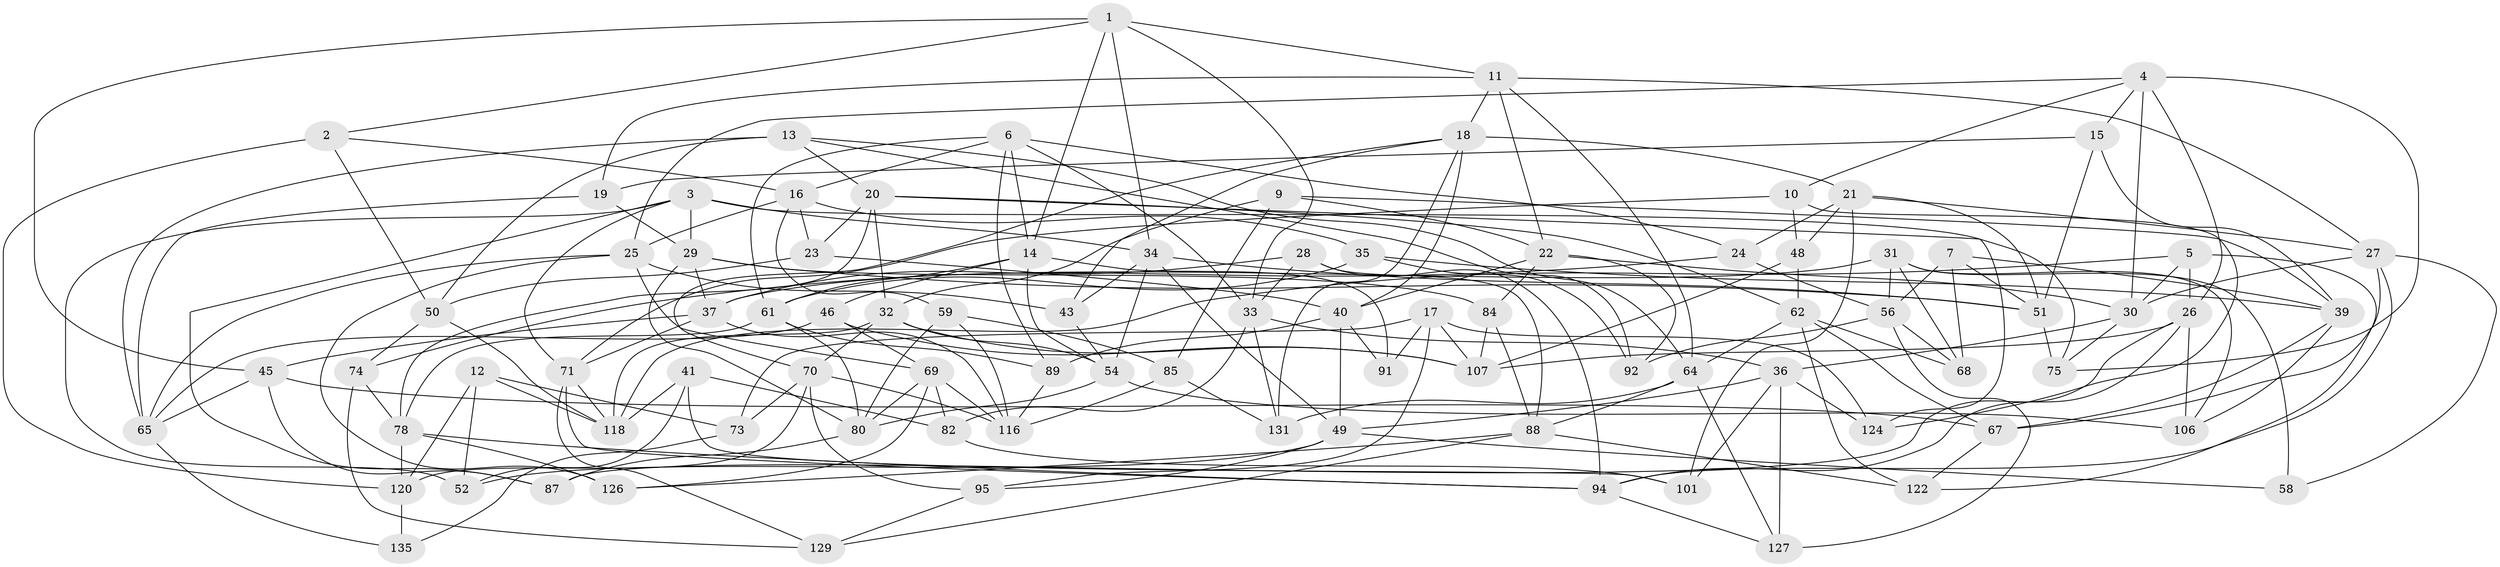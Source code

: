 // original degree distribution, {4: 1.0}
// Generated by graph-tools (version 1.1) at 2025/11/02/27/25 16:11:48]
// undirected, 88 vertices, 219 edges
graph export_dot {
graph [start="1"]
  node [color=gray90,style=filled];
  1 [super="+8"];
  2;
  3 [super="+114"];
  4 [super="+121"];
  5;
  6 [super="+72"];
  7;
  9;
  10;
  11 [super="+99"];
  12;
  13 [super="+38"];
  14 [super="+53"];
  15;
  16 [super="+60"];
  17 [super="+42"];
  18 [super="+105"];
  19;
  20 [super="+119"];
  21 [super="+125"];
  22 [super="+96"];
  23;
  24;
  25 [super="+113"];
  26 [super="+57"];
  27 [super="+104"];
  28;
  29 [super="+128"];
  30 [super="+108"];
  31 [super="+47"];
  32 [super="+81"];
  33 [super="+97"];
  34 [super="+117"];
  35;
  36 [super="+115"];
  37 [super="+76"];
  39 [super="+98"];
  40 [super="+44"];
  41;
  43;
  45 [super="+83"];
  46;
  48;
  49 [super="+79"];
  50 [super="+77"];
  51 [super="+100"];
  52;
  54 [super="+55"];
  56 [super="+63"];
  58;
  59;
  61 [super="+112"];
  62 [super="+66"];
  64 [super="+93"];
  65 [super="+132"];
  67 [super="+102"];
  68;
  69 [super="+86"];
  70 [super="+111"];
  71 [super="+136"];
  73;
  74;
  75;
  78 [super="+90"];
  80 [super="+110"];
  82;
  84;
  85;
  87;
  88 [super="+103"];
  89;
  91;
  92;
  94 [super="+133"];
  95;
  101;
  106;
  107 [super="+109"];
  116 [super="+123"];
  118 [super="+130"];
  120 [super="+134"];
  122;
  124;
  126;
  127;
  129;
  131;
  135;
  1 -- 45;
  1 -- 33;
  1 -- 11;
  1 -- 2;
  1 -- 14;
  1 -- 34;
  2 -- 16;
  2 -- 120;
  2 -- 50;
  3 -- 29;
  3 -- 34;
  3 -- 75;
  3 -- 52;
  3 -- 87;
  3 -- 71;
  4 -- 10;
  4 -- 25;
  4 -- 75;
  4 -- 15;
  4 -- 26;
  4 -- 30;
  5 -- 26;
  5 -- 118;
  5 -- 122;
  5 -- 30;
  6 -- 24;
  6 -- 16;
  6 -- 89;
  6 -- 33;
  6 -- 61;
  6 -- 14;
  7 -- 39;
  7 -- 68;
  7 -- 51;
  7 -- 56;
  9 -- 22;
  9 -- 39;
  9 -- 85;
  9 -- 32;
  10 -- 48;
  10 -- 71;
  10 -- 124;
  11 -- 22;
  11 -- 64;
  11 -- 27;
  11 -- 18;
  11 -- 19;
  12 -- 120;
  12 -- 73;
  12 -- 52;
  12 -- 118;
  13 -- 50 [weight=2];
  13 -- 92;
  13 -- 64;
  13 -- 65;
  13 -- 20;
  14 -- 46;
  14 -- 61;
  14 -- 54;
  14 -- 91;
  15 -- 51;
  15 -- 19;
  15 -- 39;
  16 -- 59;
  16 -- 23;
  16 -- 25;
  16 -- 35;
  17 -- 107;
  17 -- 95;
  17 -- 91 [weight=2];
  17 -- 73;
  17 -- 124;
  18 -- 70;
  18 -- 21;
  18 -- 40;
  18 -- 43;
  18 -- 131;
  19 -- 65;
  19 -- 29;
  20 -- 23;
  20 -- 32;
  20 -- 124;
  20 -- 62;
  20 -- 78;
  21 -- 51;
  21 -- 101;
  21 -- 24;
  21 -- 48;
  21 -- 27;
  22 -- 84;
  22 -- 40;
  22 -- 92;
  22 -- 30;
  23 -- 40;
  23 -- 50;
  24 -- 74;
  24 -- 56;
  25 -- 126;
  25 -- 43;
  25 -- 69;
  25 -- 65;
  26 -- 107;
  26 -- 87;
  26 -- 106;
  26 -- 94;
  27 -- 94;
  27 -- 58;
  27 -- 30;
  27 -- 67;
  28 -- 37;
  28 -- 94;
  28 -- 88;
  28 -- 33;
  29 -- 37;
  29 -- 80;
  29 -- 84;
  29 -- 51;
  30 -- 36;
  30 -- 75;
  31 -- 58 [weight=2];
  31 -- 68;
  31 -- 56;
  31 -- 106;
  31 -- 37;
  32 -- 70;
  32 -- 54;
  32 -- 107;
  32 -- 118;
  33 -- 82;
  33 -- 131;
  33 -- 36;
  34 -- 43;
  34 -- 54;
  34 -- 49;
  34 -- 51;
  35 -- 92;
  35 -- 61;
  35 -- 39;
  36 -- 124;
  36 -- 101;
  36 -- 127;
  36 -- 49;
  37 -- 45;
  37 -- 71;
  37 -- 116;
  39 -- 106;
  39 -- 67;
  40 -- 91;
  40 -- 89;
  40 -- 49;
  41 -- 52;
  41 -- 82;
  41 -- 101;
  41 -- 118;
  43 -- 54;
  45 -- 65;
  45 -- 67 [weight=2];
  45 -- 87;
  46 -- 107;
  46 -- 69;
  46 -- 65;
  48 -- 62;
  48 -- 107;
  49 -- 95;
  49 -- 58;
  49 -- 52;
  50 -- 118;
  50 -- 74;
  51 -- 75;
  54 -- 106;
  54 -- 80;
  56 -- 92;
  56 -- 68;
  56 -- 127;
  59 -- 85;
  59 -- 80;
  59 -- 116;
  61 -- 80;
  61 -- 78;
  61 -- 89;
  62 -- 67;
  62 -- 64;
  62 -- 122;
  62 -- 68;
  64 -- 88;
  64 -- 127;
  64 -- 131;
  65 -- 135;
  67 -- 122;
  69 -- 116;
  69 -- 82;
  69 -- 126;
  69 -- 80;
  70 -- 73;
  70 -- 95;
  70 -- 120;
  70 -- 116;
  71 -- 129;
  71 -- 118;
  71 -- 94;
  73 -- 135;
  74 -- 129;
  74 -- 78;
  78 -- 126;
  78 -- 120;
  78 -- 94;
  80 -- 87;
  82 -- 101;
  84 -- 88;
  84 -- 107;
  85 -- 131;
  85 -- 116;
  88 -- 122;
  88 -- 129;
  88 -- 126;
  89 -- 116;
  94 -- 127;
  95 -- 129;
  120 -- 135 [weight=2];
}
